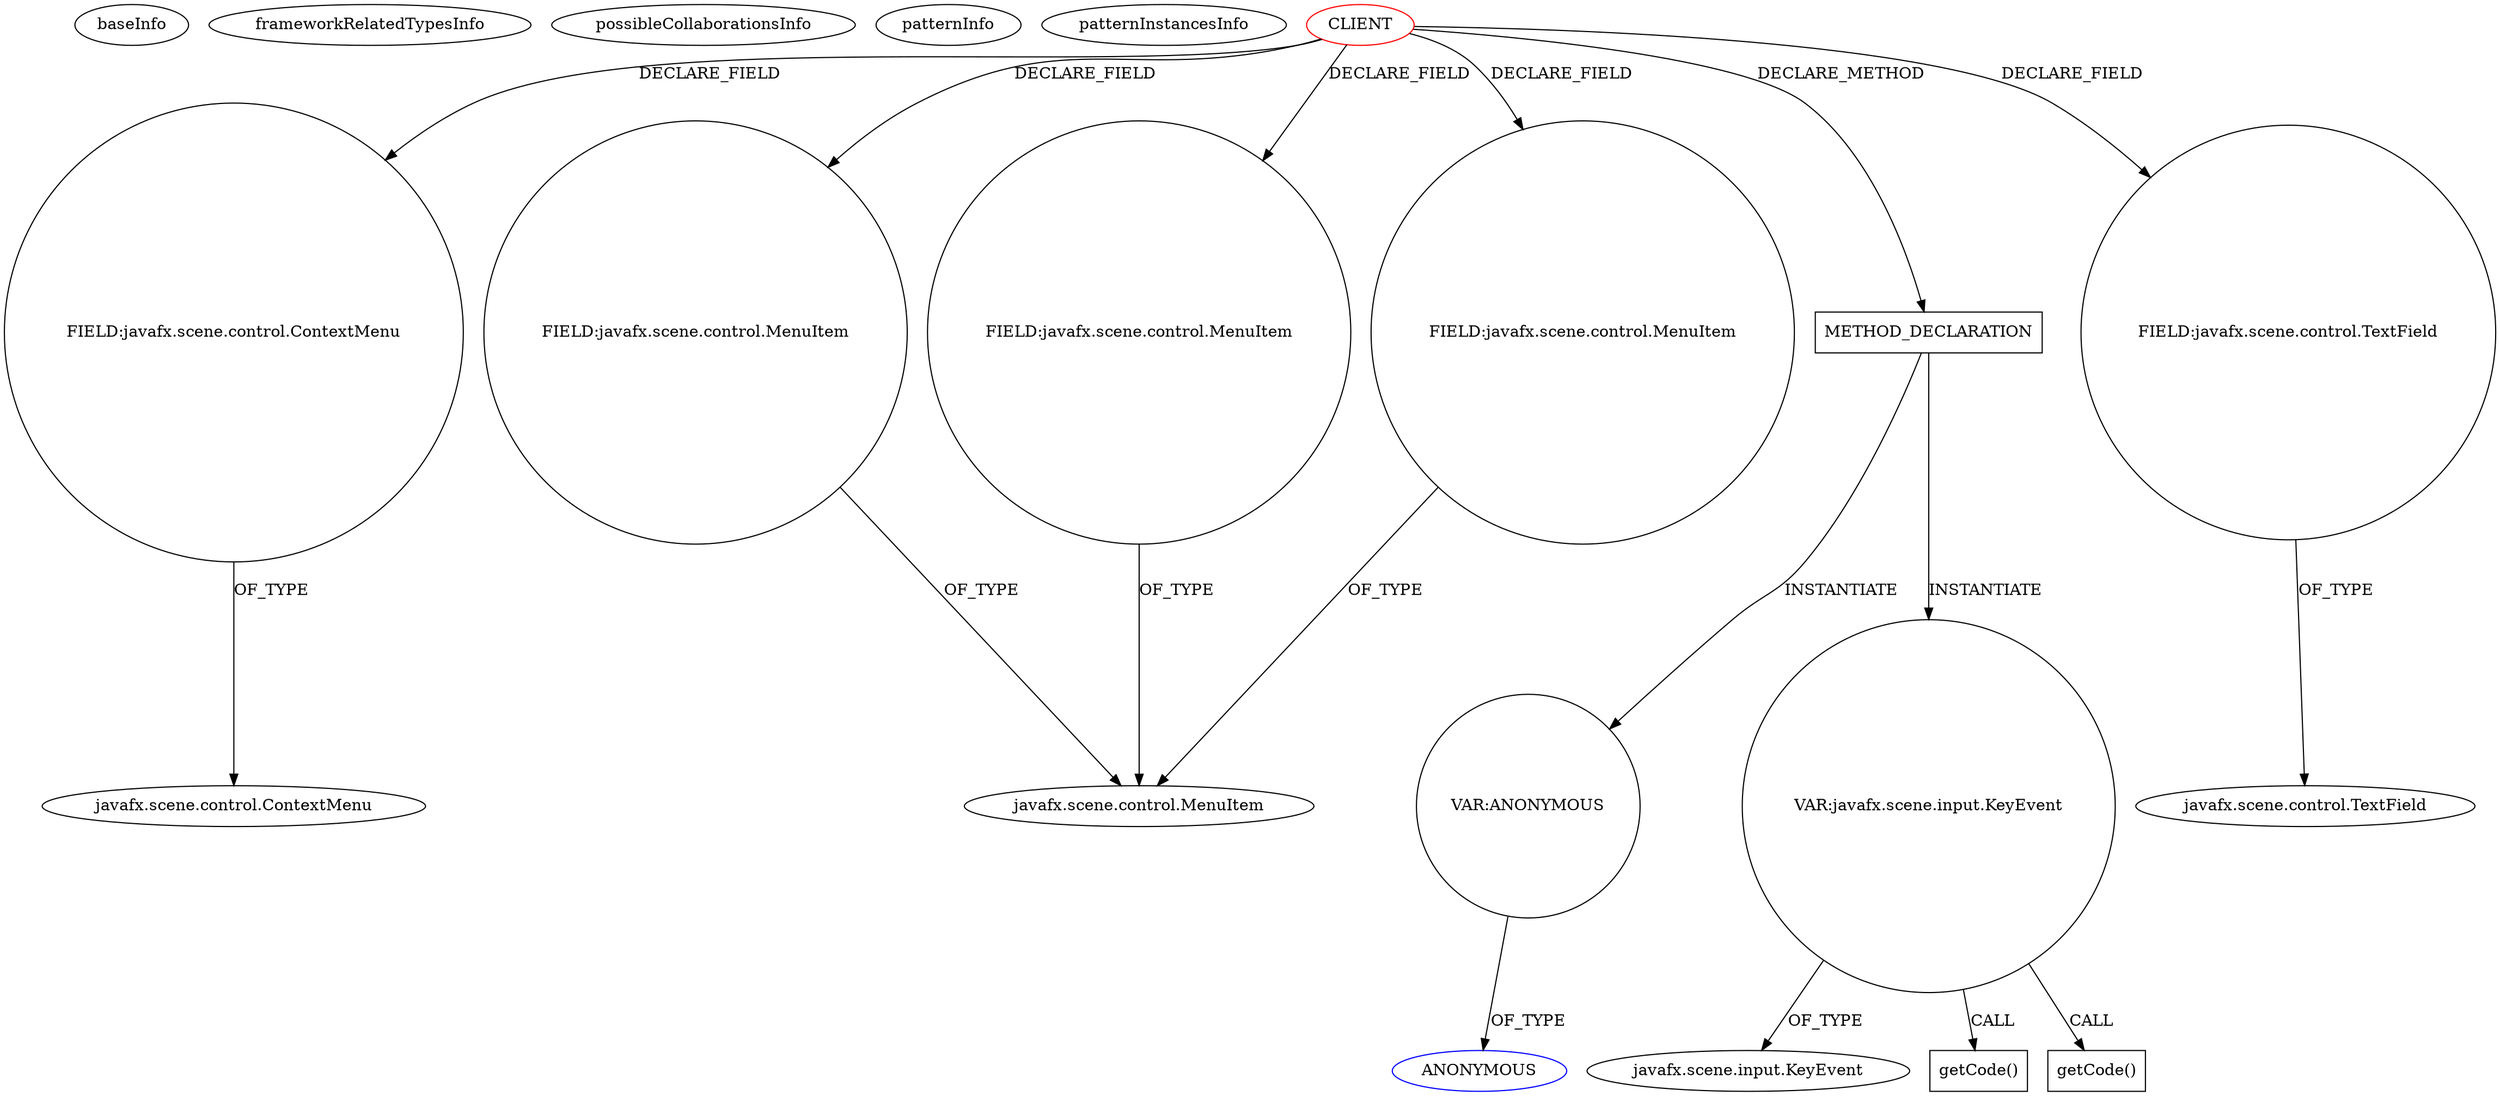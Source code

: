 digraph {
baseInfo[graphId=3277,category="pattern",isAnonymous=false,possibleRelation=false]
frameworkRelatedTypesInfo[]
possibleCollaborationsInfo[]
patternInfo[frequency=2.0,patternRootClient=0]
patternInstancesInfo[0="hock323-eventManager~/hock323-eventManager/EventManager-master/src/eventManager/controller/pokerTournament/BlindsController.java~BlindsController~2976",1="hock323-eventManager~/hock323-eventManager/EventManager-master/src/eventManager/fx/EditingBlindCell.java~EditingBlindCell~3033"]
18[label="FIELD:javafx.scene.control.ContextMenu",vertexType="FIELD_DECLARATION",isFrameworkType=false,shape=circle]
0[label="CLIENT",vertexType="ROOT_CLIENT_CLASS_DECLARATION",isFrameworkType=false,color=red]
28[label="FIELD:javafx.scene.control.MenuItem",vertexType="FIELD_DECLARATION",isFrameworkType=false,shape=circle]
34[label="FIELD:javafx.scene.control.MenuItem",vertexType="FIELD_DECLARATION",isFrameworkType=false,shape=circle]
36[label="FIELD:javafx.scene.control.MenuItem",vertexType="FIELD_DECLARATION",isFrameworkType=false,shape=circle]
29[label="javafx.scene.control.MenuItem",vertexType="FRAMEWORK_CLASS_TYPE",isFrameworkType=false]
243[label="METHOD_DECLARATION",vertexType="CLIENT_METHOD_DECLARATION",isFrameworkType=false,shape=box]
8[label="FIELD:javafx.scene.control.TextField",vertexType="FIELD_DECLARATION",isFrameworkType=false,shape=circle]
303[label="VAR:ANONYMOUS",vertexType="VARIABLE_EXPRESION",isFrameworkType=false,shape=circle]
304[label="ANONYMOUS",vertexType="REFERENCE_ANONYMOUS_DECLARATION",isFrameworkType=false,color=blue]
5[label="javafx.scene.control.TextField",vertexType="FRAMEWORK_CLASS_TYPE",isFrameworkType=false]
19[label="javafx.scene.control.ContextMenu",vertexType="FRAMEWORK_CLASS_TYPE",isFrameworkType=false]
401[label="VAR:javafx.scene.input.KeyEvent",vertexType="VARIABLE_EXPRESION",isFrameworkType=false,shape=circle]
403[label="javafx.scene.input.KeyEvent",vertexType="FRAMEWORK_CLASS_TYPE",isFrameworkType=false]
402[label="getCode()",vertexType="INSIDE_CALL",isFrameworkType=false,shape=box]
475[label="getCode()",vertexType="INSIDE_CALL",isFrameworkType=false,shape=box]
401->403[label="OF_TYPE"]
401->475[label="CALL"]
243->401[label="INSTANTIATE"]
0->18[label="DECLARE_FIELD"]
34->29[label="OF_TYPE"]
8->5[label="OF_TYPE"]
303->304[label="OF_TYPE"]
0->28[label="DECLARE_FIELD"]
28->29[label="OF_TYPE"]
0->243[label="DECLARE_METHOD"]
0->36[label="DECLARE_FIELD"]
0->34[label="DECLARE_FIELD"]
36->29[label="OF_TYPE"]
243->303[label="INSTANTIATE"]
401->402[label="CALL"]
18->19[label="OF_TYPE"]
0->8[label="DECLARE_FIELD"]
}
